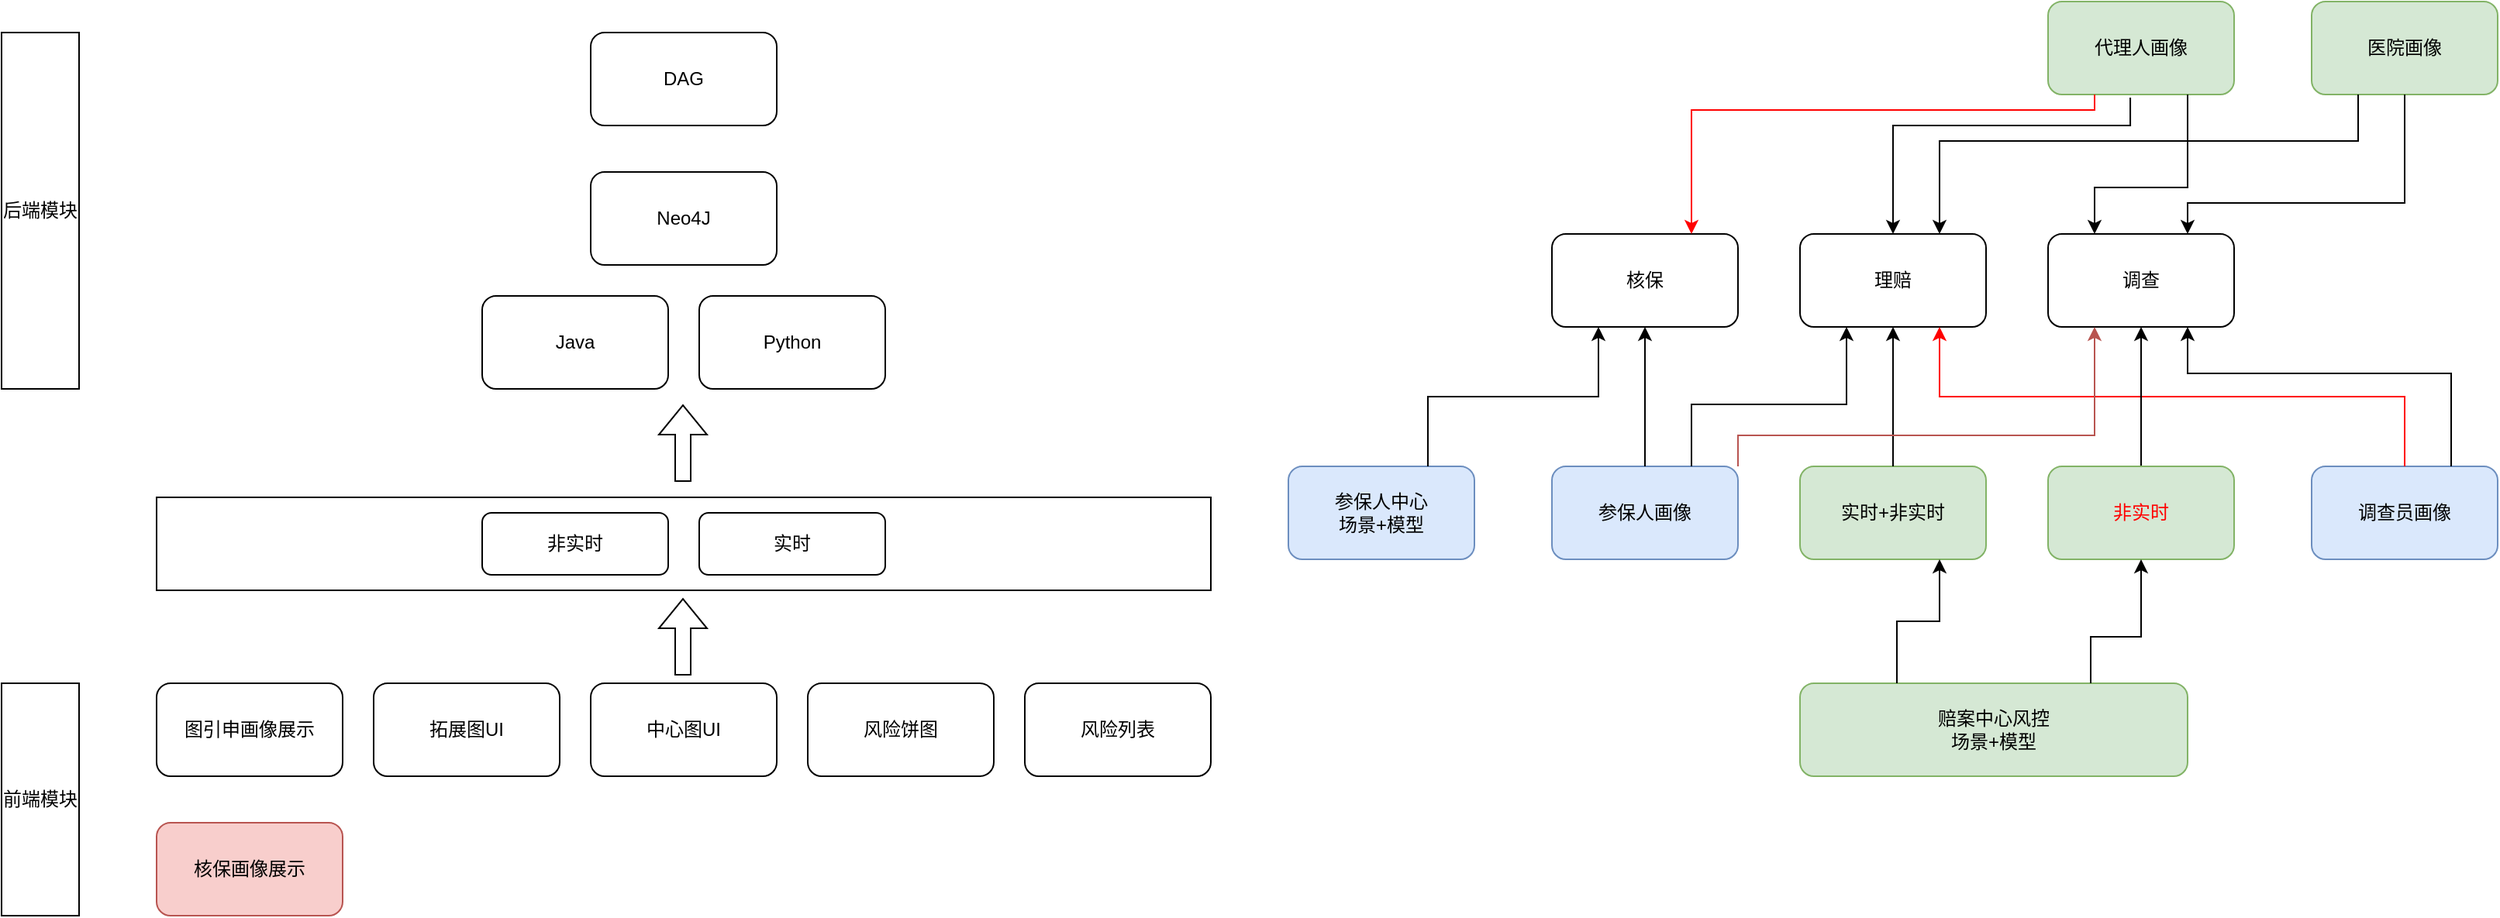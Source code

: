 <mxfile version="20.5.3" type="github" pages="3">
  <diagram id="rSGu4o6Rqyp290gI-cES" name="v1 2022.11.29">
    <mxGraphModel dx="3348" dy="1104" grid="1" gridSize="10" guides="1" tooltips="1" connect="1" arrows="1" fold="1" page="1" pageScale="1" pageWidth="850" pageHeight="1100" math="0" shadow="0">
      <root>
        <mxCell id="0" />
        <mxCell id="1" parent="0" />
        <mxCell id="Mn21rde6M0jEx78j5Lbr-1" value="核保" style="rounded=1;whiteSpace=wrap;html=1;" vertex="1" parent="1">
          <mxGeometry x="40" y="290" width="120" height="60" as="geometry" />
        </mxCell>
        <mxCell id="Mn21rde6M0jEx78j5Lbr-2" value="理赔" style="rounded=1;whiteSpace=wrap;html=1;" vertex="1" parent="1">
          <mxGeometry x="200" y="290" width="120" height="60" as="geometry" />
        </mxCell>
        <mxCell id="Mn21rde6M0jEx78j5Lbr-3" value="调查" style="rounded=1;whiteSpace=wrap;html=1;" vertex="1" parent="1">
          <mxGeometry x="360" y="290" width="120" height="60" as="geometry" />
        </mxCell>
        <mxCell id="Mn21rde6M0jEx78j5Lbr-4" value="调查员画像" style="rounded=1;whiteSpace=wrap;html=1;fillColor=#dae8fc;strokeColor=#6c8ebf;" vertex="1" parent="1">
          <mxGeometry x="530" y="440" width="120" height="60" as="geometry" />
        </mxCell>
        <mxCell id="Mn21rde6M0jEx78j5Lbr-5" value="" style="edgeStyle=elbowEdgeStyle;elbow=vertical;endArrow=classic;html=1;rounded=0;entryX=0.75;entryY=1;entryDx=0;entryDy=0;exitX=0.5;exitY=0;exitDx=0;exitDy=0;strokeColor=#FF0000;" edge="1" parent="1" source="Mn21rde6M0jEx78j5Lbr-4" target="Mn21rde6M0jEx78j5Lbr-2">
          <mxGeometry width="50" height="50" relative="1" as="geometry">
            <mxPoint x="400" y="590" as="sourcePoint" />
            <mxPoint x="450" y="540" as="targetPoint" />
          </mxGeometry>
        </mxCell>
        <mxCell id="Mn21rde6M0jEx78j5Lbr-6" value="" style="edgeStyle=elbowEdgeStyle;elbow=vertical;endArrow=classic;html=1;rounded=0;entryX=0.75;entryY=1;entryDx=0;entryDy=0;exitX=0.75;exitY=0;exitDx=0;exitDy=0;" edge="1" parent="1" source="Mn21rde6M0jEx78j5Lbr-4" target="Mn21rde6M0jEx78j5Lbr-3">
          <mxGeometry width="50" height="50" relative="1" as="geometry">
            <mxPoint x="430" y="430" as="sourcePoint" />
            <mxPoint x="270" y="360" as="targetPoint" />
            <Array as="points">
              <mxPoint x="500" y="380" />
            </Array>
          </mxGeometry>
        </mxCell>
        <mxCell id="Mn21rde6M0jEx78j5Lbr-7" value="实时+非实时" style="rounded=1;whiteSpace=wrap;html=1;fillColor=#d5e8d4;strokeColor=#82b366;" vertex="1" parent="1">
          <mxGeometry x="200" y="440" width="120" height="60" as="geometry" />
        </mxCell>
        <mxCell id="Mn21rde6M0jEx78j5Lbr-8" value="" style="edgeStyle=elbowEdgeStyle;elbow=vertical;endArrow=classic;html=1;rounded=0;entryX=0.5;entryY=1;entryDx=0;entryDy=0;exitX=0.5;exitY=0;exitDx=0;exitDy=0;" edge="1" parent="1" source="Mn21rde6M0jEx78j5Lbr-16" target="Mn21rde6M0jEx78j5Lbr-3">
          <mxGeometry width="50" height="50" relative="1" as="geometry">
            <mxPoint x="400" y="580" as="sourcePoint" />
            <mxPoint x="450" y="530" as="targetPoint" />
            <Array as="points">
              <mxPoint x="390" y="400" />
            </Array>
          </mxGeometry>
        </mxCell>
        <mxCell id="Mn21rde6M0jEx78j5Lbr-9" value="" style="edgeStyle=elbowEdgeStyle;elbow=vertical;endArrow=classic;html=1;rounded=0;entryX=0.5;entryY=1;entryDx=0;entryDy=0;exitX=0.5;exitY=0;exitDx=0;exitDy=0;" edge="1" parent="1" source="Mn21rde6M0jEx78j5Lbr-7" target="Mn21rde6M0jEx78j5Lbr-2">
          <mxGeometry width="50" height="50" relative="1" as="geometry">
            <mxPoint x="270" y="450" as="sourcePoint" />
            <mxPoint x="400" y="360" as="targetPoint" />
            <Array as="points">
              <mxPoint x="220" y="390" />
            </Array>
          </mxGeometry>
        </mxCell>
        <mxCell id="Mn21rde6M0jEx78j5Lbr-10" value="参保人画像" style="rounded=1;whiteSpace=wrap;html=1;fillColor=#dae8fc;strokeColor=#6c8ebf;" vertex="1" parent="1">
          <mxGeometry x="40" y="440" width="120" height="60" as="geometry" />
        </mxCell>
        <mxCell id="Mn21rde6M0jEx78j5Lbr-11" value="" style="edgeStyle=elbowEdgeStyle;elbow=vertical;endArrow=classic;html=1;rounded=0;entryX=0.5;entryY=1;entryDx=0;entryDy=0;exitX=0.5;exitY=0;exitDx=0;exitDy=0;" edge="1" parent="1" source="Mn21rde6M0jEx78j5Lbr-10" target="Mn21rde6M0jEx78j5Lbr-1">
          <mxGeometry width="50" height="50" relative="1" as="geometry">
            <mxPoint x="240" y="450" as="sourcePoint" />
            <mxPoint x="240" y="360" as="targetPoint" />
            <Array as="points">
              <mxPoint x="90" y="390" />
            </Array>
          </mxGeometry>
        </mxCell>
        <mxCell id="Mn21rde6M0jEx78j5Lbr-12" value="" style="edgeStyle=elbowEdgeStyle;elbow=vertical;endArrow=classic;html=1;rounded=0;entryX=0.25;entryY=1;entryDx=0;entryDy=0;exitX=0.75;exitY=0;exitDx=0;exitDy=0;" edge="1" parent="1" source="Mn21rde6M0jEx78j5Lbr-10" target="Mn21rde6M0jEx78j5Lbr-2">
          <mxGeometry width="50" height="50" relative="1" as="geometry">
            <mxPoint x="240" y="450" as="sourcePoint" />
            <mxPoint x="240" y="360" as="targetPoint" />
            <Array as="points">
              <mxPoint x="230" y="400" />
            </Array>
          </mxGeometry>
        </mxCell>
        <mxCell id="Mn21rde6M0jEx78j5Lbr-13" value="参保人中心&lt;br&gt;场景+模型" style="rounded=1;whiteSpace=wrap;html=1;fillColor=#dae8fc;strokeColor=#6c8ebf;" vertex="1" parent="1">
          <mxGeometry x="-130" y="440" width="120" height="60" as="geometry" />
        </mxCell>
        <mxCell id="Mn21rde6M0jEx78j5Lbr-14" value="" style="edgeStyle=elbowEdgeStyle;elbow=vertical;endArrow=classic;html=1;rounded=0;exitX=0.75;exitY=0;exitDx=0;exitDy=0;entryX=0.25;entryY=1;entryDx=0;entryDy=0;" edge="1" parent="1" source="Mn21rde6M0jEx78j5Lbr-13" target="Mn21rde6M0jEx78j5Lbr-1">
          <mxGeometry width="50" height="50" relative="1" as="geometry">
            <mxPoint x="400" y="590" as="sourcePoint" />
            <mxPoint x="450" y="540" as="targetPoint" />
          </mxGeometry>
        </mxCell>
        <mxCell id="Mn21rde6M0jEx78j5Lbr-15" value="赔案中心风控&lt;br&gt;场景+模型" style="rounded=1;whiteSpace=wrap;html=1;fillColor=#d5e8d4;strokeColor=#82b366;" vertex="1" parent="1">
          <mxGeometry x="200" y="580" width="250" height="60" as="geometry" />
        </mxCell>
        <mxCell id="Mn21rde6M0jEx78j5Lbr-16" value="非实时" style="rounded=1;whiteSpace=wrap;html=1;fillColor=#d5e8d4;strokeColor=#82b366;fontColor=#FF0000;" vertex="1" parent="1">
          <mxGeometry x="360" y="440" width="120" height="60" as="geometry" />
        </mxCell>
        <mxCell id="Mn21rde6M0jEx78j5Lbr-18" value="" style="edgeStyle=elbowEdgeStyle;elbow=vertical;endArrow=classic;html=1;rounded=0;entryX=0.75;entryY=1;entryDx=0;entryDy=0;exitX=0.25;exitY=0;exitDx=0;exitDy=0;" edge="1" parent="1" source="Mn21rde6M0jEx78j5Lbr-15" target="Mn21rde6M0jEx78j5Lbr-7">
          <mxGeometry width="50" height="50" relative="1" as="geometry">
            <mxPoint x="270" y="450" as="sourcePoint" />
            <mxPoint x="270" y="360" as="targetPoint" />
            <Array as="points">
              <mxPoint x="270" y="540" />
            </Array>
          </mxGeometry>
        </mxCell>
        <mxCell id="Mn21rde6M0jEx78j5Lbr-19" value="" style="edgeStyle=elbowEdgeStyle;elbow=vertical;endArrow=classic;html=1;rounded=0;entryX=0.5;entryY=1;entryDx=0;entryDy=0;exitX=0.75;exitY=0;exitDx=0;exitDy=0;" edge="1" parent="1" source="Mn21rde6M0jEx78j5Lbr-15" target="Mn21rde6M0jEx78j5Lbr-16">
          <mxGeometry width="50" height="50" relative="1" as="geometry">
            <mxPoint x="272.5" y="580" as="sourcePoint" />
            <mxPoint x="300" y="510" as="targetPoint" />
            <Array as="points">
              <mxPoint x="280" y="550" />
            </Array>
          </mxGeometry>
        </mxCell>
        <mxCell id="Mn21rde6M0jEx78j5Lbr-20" value="" style="edgeStyle=elbowEdgeStyle;elbow=vertical;endArrow=classic;html=1;rounded=0;exitX=1;exitY=0;exitDx=0;exitDy=0;entryX=0.25;entryY=1;entryDx=0;entryDy=0;strokeColor=#B85450;fillColor=#f8cecc;" edge="1" parent="1" source="Mn21rde6M0jEx78j5Lbr-10" target="Mn21rde6M0jEx78j5Lbr-3">
          <mxGeometry width="50" height="50" relative="1" as="geometry">
            <mxPoint x="400" y="600" as="sourcePoint" />
            <mxPoint x="450" y="550" as="targetPoint" />
            <Array as="points">
              <mxPoint x="280" y="420" />
            </Array>
          </mxGeometry>
        </mxCell>
        <mxCell id="Mn21rde6M0jEx78j5Lbr-21" value="风险饼图" style="rounded=1;whiteSpace=wrap;html=1;" vertex="1" parent="1">
          <mxGeometry x="-440" y="580" width="120" height="60" as="geometry" />
        </mxCell>
        <mxCell id="Mn21rde6M0jEx78j5Lbr-22" value="风险列表" style="rounded=1;whiteSpace=wrap;html=1;" vertex="1" parent="1">
          <mxGeometry x="-300" y="580" width="120" height="60" as="geometry" />
        </mxCell>
        <mxCell id="Mn21rde6M0jEx78j5Lbr-23" value="中心图UI" style="rounded=1;whiteSpace=wrap;html=1;" vertex="1" parent="1">
          <mxGeometry x="-580" y="580" width="120" height="60" as="geometry" />
        </mxCell>
        <mxCell id="Mn21rde6M0jEx78j5Lbr-24" value="拓展图UI" style="rounded=1;whiteSpace=wrap;html=1;" vertex="1" parent="1">
          <mxGeometry x="-720" y="580" width="120" height="60" as="geometry" />
        </mxCell>
        <mxCell id="Mn21rde6M0jEx78j5Lbr-26" value="图引申画像展示" style="rounded=1;whiteSpace=wrap;html=1;" vertex="1" parent="1">
          <mxGeometry x="-860" y="580" width="120" height="60" as="geometry" />
        </mxCell>
        <mxCell id="Mn21rde6M0jEx78j5Lbr-27" value="Java" style="rounded=1;whiteSpace=wrap;html=1;" vertex="1" parent="1">
          <mxGeometry x="-650" y="330" width="120" height="60" as="geometry" />
        </mxCell>
        <mxCell id="Mn21rde6M0jEx78j5Lbr-28" value="DAG" style="rounded=1;whiteSpace=wrap;html=1;" vertex="1" parent="1">
          <mxGeometry x="-580" y="160" width="120" height="60" as="geometry" />
        </mxCell>
        <mxCell id="Mn21rde6M0jEx78j5Lbr-29" value="Python" style="rounded=1;whiteSpace=wrap;html=1;" vertex="1" parent="1">
          <mxGeometry x="-510" y="330" width="120" height="60" as="geometry" />
        </mxCell>
        <mxCell id="Mn21rde6M0jEx78j5Lbr-30" value="" style="rounded=0;whiteSpace=wrap;html=1;" vertex="1" parent="1">
          <mxGeometry x="-860" y="460" width="680" height="60" as="geometry" />
        </mxCell>
        <mxCell id="Mn21rde6M0jEx78j5Lbr-31" value="" style="shape=flexArrow;endArrow=classic;html=1;rounded=0;strokeColor=#000000;" edge="1" parent="1">
          <mxGeometry width="50" height="50" relative="1" as="geometry">
            <mxPoint x="-520.5" y="575" as="sourcePoint" />
            <mxPoint x="-520.5" y="525" as="targetPoint" />
          </mxGeometry>
        </mxCell>
        <mxCell id="Mn21rde6M0jEx78j5Lbr-32" value="" style="shape=flexArrow;endArrow=classic;html=1;rounded=0;strokeColor=#000000;" edge="1" parent="1">
          <mxGeometry width="50" height="50" relative="1" as="geometry">
            <mxPoint x="-520.5" y="450" as="sourcePoint" />
            <mxPoint x="-520.5" y="400" as="targetPoint" />
          </mxGeometry>
        </mxCell>
        <mxCell id="Mn21rde6M0jEx78j5Lbr-33" value="Neo4J" style="rounded=1;whiteSpace=wrap;html=1;" vertex="1" parent="1">
          <mxGeometry x="-580" y="250" width="120" height="60" as="geometry" />
        </mxCell>
        <mxCell id="Mn21rde6M0jEx78j5Lbr-34" value="实时" style="rounded=1;whiteSpace=wrap;html=1;" vertex="1" parent="1">
          <mxGeometry x="-510" y="470" width="120" height="40" as="geometry" />
        </mxCell>
        <mxCell id="Mn21rde6M0jEx78j5Lbr-35" value="非实时" style="rounded=1;whiteSpace=wrap;html=1;" vertex="1" parent="1">
          <mxGeometry x="-650" y="470" width="120" height="40" as="geometry" />
        </mxCell>
        <mxCell id="Mn21rde6M0jEx78j5Lbr-36" value="核保画像展示" style="rounded=1;whiteSpace=wrap;html=1;fillColor=#f8cecc;strokeColor=#b85450;" vertex="1" parent="1">
          <mxGeometry x="-860" y="670" width="120" height="60" as="geometry" />
        </mxCell>
        <mxCell id="Mn21rde6M0jEx78j5Lbr-37" value="&lt;font color=&quot;#000000&quot;&gt;前端模块&lt;/font&gt;" style="rounded=0;whiteSpace=wrap;html=1;fontColor=#FF0000;" vertex="1" parent="1">
          <mxGeometry x="-960" y="580" width="50" height="150" as="geometry" />
        </mxCell>
        <mxCell id="Mn21rde6M0jEx78j5Lbr-38" value="&lt;font color=&quot;#000000&quot;&gt;后端模块&lt;/font&gt;" style="rounded=0;whiteSpace=wrap;html=1;fontColor=#FF0000;" vertex="1" parent="1">
          <mxGeometry x="-960" y="160" width="50" height="230" as="geometry" />
        </mxCell>
        <mxCell id="Mn21rde6M0jEx78j5Lbr-39" value="医院画像" style="rounded=1;whiteSpace=wrap;html=1;fillColor=#d5e8d4;strokeColor=#82b366;" vertex="1" parent="1">
          <mxGeometry x="530" y="140" width="120" height="60" as="geometry" />
        </mxCell>
        <mxCell id="Mn21rde6M0jEx78j5Lbr-40" value="代理人画像" style="rounded=1;whiteSpace=wrap;html=1;fillColor=#d5e8d4;strokeColor=#82b366;" vertex="1" parent="1">
          <mxGeometry x="360" y="140" width="120" height="60" as="geometry" />
        </mxCell>
        <mxCell id="Mn21rde6M0jEx78j5Lbr-41" value="" style="edgeStyle=elbowEdgeStyle;elbow=vertical;endArrow=classic;html=1;rounded=0;strokeColor=#000000;fontColor=#000000;exitX=0.5;exitY=1;exitDx=0;exitDy=0;entryX=0.75;entryY=0;entryDx=0;entryDy=0;" edge="1" parent="1" source="Mn21rde6M0jEx78j5Lbr-39" target="Mn21rde6M0jEx78j5Lbr-3">
          <mxGeometry width="50" height="50" relative="1" as="geometry">
            <mxPoint x="110" y="560" as="sourcePoint" />
            <mxPoint x="160" y="510" as="targetPoint" />
            <Array as="points">
              <mxPoint x="520" y="270" />
            </Array>
          </mxGeometry>
        </mxCell>
        <mxCell id="Mn21rde6M0jEx78j5Lbr-42" value="" style="edgeStyle=elbowEdgeStyle;elbow=vertical;endArrow=classic;html=1;rounded=0;strokeColor=#000000;fontColor=#000000;exitX=0.25;exitY=1;exitDx=0;exitDy=0;entryX=0.75;entryY=0;entryDx=0;entryDy=0;" edge="1" parent="1" source="Mn21rde6M0jEx78j5Lbr-39" target="Mn21rde6M0jEx78j5Lbr-2">
          <mxGeometry width="50" height="50" relative="1" as="geometry">
            <mxPoint x="600" y="210" as="sourcePoint" />
            <mxPoint x="460" y="300" as="targetPoint" />
            <Array as="points">
              <mxPoint x="420" y="230" />
            </Array>
          </mxGeometry>
        </mxCell>
        <mxCell id="Mn21rde6M0jEx78j5Lbr-43" value="" style="edgeStyle=elbowEdgeStyle;elbow=vertical;endArrow=classic;html=1;rounded=0;strokeColor=#000000;fontColor=#000000;exitX=0.75;exitY=1;exitDx=0;exitDy=0;entryX=0.25;entryY=0;entryDx=0;entryDy=0;" edge="1" parent="1" source="Mn21rde6M0jEx78j5Lbr-40" target="Mn21rde6M0jEx78j5Lbr-3">
          <mxGeometry width="50" height="50" relative="1" as="geometry">
            <mxPoint x="570" y="210" as="sourcePoint" />
            <mxPoint x="300" y="300" as="targetPoint" />
            <Array as="points">
              <mxPoint x="420" y="260" />
            </Array>
          </mxGeometry>
        </mxCell>
        <mxCell id="Mn21rde6M0jEx78j5Lbr-44" value="" style="edgeStyle=elbowEdgeStyle;elbow=vertical;endArrow=classic;html=1;rounded=0;strokeColor=#000000;fontColor=#000000;exitX=0.442;exitY=1.033;exitDx=0;exitDy=0;entryX=0.5;entryY=0;entryDx=0;entryDy=0;exitPerimeter=0;" edge="1" parent="1" source="Mn21rde6M0jEx78j5Lbr-40" target="Mn21rde6M0jEx78j5Lbr-2">
          <mxGeometry width="50" height="50" relative="1" as="geometry">
            <mxPoint x="460" y="210" as="sourcePoint" />
            <mxPoint x="400" y="300" as="targetPoint" />
            <Array as="points">
              <mxPoint x="340" y="220" />
            </Array>
          </mxGeometry>
        </mxCell>
        <mxCell id="Mn21rde6M0jEx78j5Lbr-45" value="" style="edgeStyle=elbowEdgeStyle;elbow=vertical;endArrow=classic;html=1;rounded=0;strokeColor=#FF0000;fontColor=#000000;exitX=0.25;exitY=1;exitDx=0;exitDy=0;entryX=0.75;entryY=0;entryDx=0;entryDy=0;" edge="1" parent="1" source="Mn21rde6M0jEx78j5Lbr-40" target="Mn21rde6M0jEx78j5Lbr-1">
          <mxGeometry width="50" height="50" relative="1" as="geometry">
            <mxPoint x="423.04" y="211.98" as="sourcePoint" />
            <mxPoint x="270" y="300" as="targetPoint" />
            <Array as="points">
              <mxPoint x="260" y="210" />
            </Array>
          </mxGeometry>
        </mxCell>
      </root>
    </mxGraphModel>
  </diagram>
  <diagram name="v2 2022.11.30" id="H0Yfezw5GwSkSpXdj7KX">
    <mxGraphModel dx="3348" dy="1161" grid="1" gridSize="10" guides="1" tooltips="1" connect="1" arrows="1" fold="1" page="1" pageScale="1" pageWidth="850" pageHeight="1100" math="0" shadow="0">
      <root>
        <mxCell id="eSKyIcVcfqzx3fW9R-EI-0" />
        <mxCell id="eSKyIcVcfqzx3fW9R-EI-1" parent="eSKyIcVcfqzx3fW9R-EI-0" />
        <mxCell id="BnaOwxZyzZLkzqi-J-c8-10" value="" style="rounded=0;whiteSpace=wrap;html=1;fontColor=#000000;" vertex="1" parent="eSKyIcVcfqzx3fW9R-EI-1">
          <mxGeometry x="590" y="340" width="400" height="80" as="geometry" />
        </mxCell>
        <mxCell id="BnaOwxZyzZLkzqi-J-c8-7" value="" style="rounded=0;whiteSpace=wrap;html=1;fontColor=#000000;" vertex="1" parent="eSKyIcVcfqzx3fW9R-EI-1">
          <mxGeometry x="590" y="140" width="400" height="190" as="geometry" />
        </mxCell>
        <mxCell id="BnaOwxZyzZLkzqi-J-c8-5" value="" style="rounded=0;whiteSpace=wrap;html=1;fontColor=#000000;" vertex="1" parent="eSKyIcVcfqzx3fW9R-EI-1">
          <mxGeometry x="30" y="140" width="240" height="360" as="geometry" />
        </mxCell>
        <mxCell id="BnaOwxZyzZLkzqi-J-c8-3" value="" style="rounded=0;whiteSpace=wrap;html=1;fontColor=#000000;" vertex="1" parent="eSKyIcVcfqzx3fW9R-EI-1">
          <mxGeometry x="280" y="140" width="180" height="360" as="geometry" />
        </mxCell>
        <mxCell id="eSKyIcVcfqzx3fW9R-EI-2" value="核保" style="rounded=1;whiteSpace=wrap;html=1;" vertex="1" parent="eSKyIcVcfqzx3fW9R-EI-1">
          <mxGeometry x="305" y="160" width="120" height="60" as="geometry" />
        </mxCell>
        <mxCell id="eSKyIcVcfqzx3fW9R-EI-3" value="理赔" style="rounded=1;whiteSpace=wrap;html=1;" vertex="1" parent="eSKyIcVcfqzx3fW9R-EI-1">
          <mxGeometry x="305" y="290" width="120" height="60" as="geometry" />
        </mxCell>
        <mxCell id="eSKyIcVcfqzx3fW9R-EI-4" value="调查" style="rounded=1;whiteSpace=wrap;html=1;" vertex="1" parent="eSKyIcVcfqzx3fW9R-EI-1">
          <mxGeometry x="305" y="420" width="120" height="60" as="geometry" />
        </mxCell>
        <mxCell id="eSKyIcVcfqzx3fW9R-EI-5" value="调查员画像" style="rounded=1;whiteSpace=wrap;html=1;fillColor=#dae8fc;strokeColor=#6c8ebf;" vertex="1" parent="eSKyIcVcfqzx3fW9R-EI-1">
          <mxGeometry x="850" y="150" width="120" height="50" as="geometry" />
        </mxCell>
        <mxCell id="eSKyIcVcfqzx3fW9R-EI-8" value="实时+非实时" style="rounded=1;whiteSpace=wrap;html=1;fillColor=#d5e8d4;strokeColor=#82b366;" vertex="1" parent="eSKyIcVcfqzx3fW9R-EI-1">
          <mxGeometry x="140" y="290" width="120" height="60" as="geometry" />
        </mxCell>
        <mxCell id="eSKyIcVcfqzx3fW9R-EI-11" value="参保人画像" style="rounded=1;whiteSpace=wrap;html=1;fillColor=#dae8fc;strokeColor=#6c8ebf;" vertex="1" parent="eSKyIcVcfqzx3fW9R-EI-1">
          <mxGeometry x="850" y="210" width="120" height="50" as="geometry" />
        </mxCell>
        <mxCell id="eSKyIcVcfqzx3fW9R-EI-14" value="参保人中心&lt;br&gt;场景+模型" style="rounded=1;whiteSpace=wrap;html=1;fillColor=#dae8fc;strokeColor=#6c8ebf;" vertex="1" parent="eSKyIcVcfqzx3fW9R-EI-1">
          <mxGeometry x="140" y="160" width="120" height="60" as="geometry" />
        </mxCell>
        <mxCell id="eSKyIcVcfqzx3fW9R-EI-16" value="赔案中心风控&lt;br&gt;场景+模型" style="rounded=1;whiteSpace=wrap;html=1;fillColor=#d5e8d4;strokeColor=#82b366;" vertex="1" parent="eSKyIcVcfqzx3fW9R-EI-1">
          <mxGeometry x="40" y="290" width="90" height="190" as="geometry" />
        </mxCell>
        <mxCell id="eSKyIcVcfqzx3fW9R-EI-17" value="非实时" style="rounded=1;whiteSpace=wrap;html=1;fillColor=#d5e8d4;strokeColor=#82b366;fontColor=#FF0000;" vertex="1" parent="eSKyIcVcfqzx3fW9R-EI-1">
          <mxGeometry x="140" y="420" width="120" height="60" as="geometry" />
        </mxCell>
        <mxCell id="eSKyIcVcfqzx3fW9R-EI-21" value="风险饼图" style="rounded=1;whiteSpace=wrap;html=1;" vertex="1" parent="eSKyIcVcfqzx3fW9R-EI-1">
          <mxGeometry x="-440" y="580" width="120" height="60" as="geometry" />
        </mxCell>
        <mxCell id="eSKyIcVcfqzx3fW9R-EI-22" value="风险列表" style="rounded=1;whiteSpace=wrap;html=1;" vertex="1" parent="eSKyIcVcfqzx3fW9R-EI-1">
          <mxGeometry x="-300" y="580" width="120" height="60" as="geometry" />
        </mxCell>
        <mxCell id="eSKyIcVcfqzx3fW9R-EI-23" value="中心图UI" style="rounded=1;whiteSpace=wrap;html=1;" vertex="1" parent="eSKyIcVcfqzx3fW9R-EI-1">
          <mxGeometry x="-580" y="580" width="120" height="60" as="geometry" />
        </mxCell>
        <mxCell id="eSKyIcVcfqzx3fW9R-EI-24" value="拓展图UI" style="rounded=1;whiteSpace=wrap;html=1;" vertex="1" parent="eSKyIcVcfqzx3fW9R-EI-1">
          <mxGeometry x="-720" y="580" width="120" height="60" as="geometry" />
        </mxCell>
        <mxCell id="eSKyIcVcfqzx3fW9R-EI-25" value="图引申画像展示" style="rounded=1;whiteSpace=wrap;html=1;" vertex="1" parent="eSKyIcVcfqzx3fW9R-EI-1">
          <mxGeometry x="-860" y="580" width="120" height="60" as="geometry" />
        </mxCell>
        <mxCell id="eSKyIcVcfqzx3fW9R-EI-26" value="Java" style="rounded=1;whiteSpace=wrap;html=1;" vertex="1" parent="eSKyIcVcfqzx3fW9R-EI-1">
          <mxGeometry x="-650" y="330" width="120" height="60" as="geometry" />
        </mxCell>
        <mxCell id="eSKyIcVcfqzx3fW9R-EI-27" value="DAG" style="rounded=1;whiteSpace=wrap;html=1;" vertex="1" parent="eSKyIcVcfqzx3fW9R-EI-1">
          <mxGeometry x="-580" y="160" width="120" height="60" as="geometry" />
        </mxCell>
        <mxCell id="eSKyIcVcfqzx3fW9R-EI-28" value="Python" style="rounded=1;whiteSpace=wrap;html=1;" vertex="1" parent="eSKyIcVcfqzx3fW9R-EI-1">
          <mxGeometry x="-510" y="330" width="120" height="60" as="geometry" />
        </mxCell>
        <mxCell id="eSKyIcVcfqzx3fW9R-EI-29" value="" style="rounded=0;whiteSpace=wrap;html=1;" vertex="1" parent="eSKyIcVcfqzx3fW9R-EI-1">
          <mxGeometry x="-860" y="460" width="680" height="60" as="geometry" />
        </mxCell>
        <mxCell id="eSKyIcVcfqzx3fW9R-EI-30" value="" style="shape=flexArrow;endArrow=classic;html=1;rounded=0;strokeColor=#000000;" edge="1" parent="eSKyIcVcfqzx3fW9R-EI-1">
          <mxGeometry width="50" height="50" relative="1" as="geometry">
            <mxPoint x="-520.5" y="575" as="sourcePoint" />
            <mxPoint x="-520.5" y="525" as="targetPoint" />
          </mxGeometry>
        </mxCell>
        <mxCell id="eSKyIcVcfqzx3fW9R-EI-31" value="" style="shape=flexArrow;endArrow=classic;html=1;rounded=0;strokeColor=#000000;" edge="1" parent="eSKyIcVcfqzx3fW9R-EI-1">
          <mxGeometry width="50" height="50" relative="1" as="geometry">
            <mxPoint x="-520.5" y="450" as="sourcePoint" />
            <mxPoint x="-520.5" y="400" as="targetPoint" />
          </mxGeometry>
        </mxCell>
        <mxCell id="eSKyIcVcfqzx3fW9R-EI-32" value="Neo4J" style="rounded=1;whiteSpace=wrap;html=1;" vertex="1" parent="eSKyIcVcfqzx3fW9R-EI-1">
          <mxGeometry x="-580" y="250" width="120" height="60" as="geometry" />
        </mxCell>
        <mxCell id="eSKyIcVcfqzx3fW9R-EI-33" value="实时" style="rounded=1;whiteSpace=wrap;html=1;" vertex="1" parent="eSKyIcVcfqzx3fW9R-EI-1">
          <mxGeometry x="-510" y="470" width="120" height="40" as="geometry" />
        </mxCell>
        <mxCell id="eSKyIcVcfqzx3fW9R-EI-34" value="非实时" style="rounded=1;whiteSpace=wrap;html=1;" vertex="1" parent="eSKyIcVcfqzx3fW9R-EI-1">
          <mxGeometry x="-650" y="470" width="120" height="40" as="geometry" />
        </mxCell>
        <mxCell id="eSKyIcVcfqzx3fW9R-EI-36" value="&lt;font color=&quot;#000000&quot;&gt;前端模块&lt;/font&gt;" style="rounded=0;whiteSpace=wrap;html=1;fontColor=#FF0000;" vertex="1" parent="eSKyIcVcfqzx3fW9R-EI-1">
          <mxGeometry x="-960" y="580" width="50" height="150" as="geometry" />
        </mxCell>
        <mxCell id="eSKyIcVcfqzx3fW9R-EI-37" value="&lt;font color=&quot;#000000&quot;&gt;后端模块&lt;/font&gt;" style="rounded=0;whiteSpace=wrap;html=1;fontColor=#FF0000;" vertex="1" parent="eSKyIcVcfqzx3fW9R-EI-1">
          <mxGeometry x="-960" y="160" width="50" height="230" as="geometry" />
        </mxCell>
        <mxCell id="eSKyIcVcfqzx3fW9R-EI-38" value="医院画像" style="rounded=1;whiteSpace=wrap;html=1;fillColor=#d5e8d4;strokeColor=#82b366;" vertex="1" parent="eSKyIcVcfqzx3fW9R-EI-1">
          <mxGeometry x="700" y="150" width="120" height="50" as="geometry" />
        </mxCell>
        <mxCell id="eSKyIcVcfqzx3fW9R-EI-39" value="代理人画像" style="rounded=1;whiteSpace=wrap;html=1;fillColor=#d5e8d4;strokeColor=#82b366;" vertex="1" parent="eSKyIcVcfqzx3fW9R-EI-1">
          <mxGeometry x="700" y="210" width="120" height="50" as="geometry" />
        </mxCell>
        <mxCell id="BnaOwxZyzZLkzqi-J-c8-0" value="以某个业务节点为中心的图UI" style="rounded=1;whiteSpace=wrap;html=1;fillColor=#d5e8d4;strokeColor=#82b366;" vertex="1" parent="eSKyIcVcfqzx3fW9R-EI-1">
          <mxGeometry x="470" y="160" width="90" height="320" as="geometry" />
        </mxCell>
        <mxCell id="BnaOwxZyzZLkzqi-J-c8-1" value="节点画像" style="rounded=1;whiteSpace=wrap;html=1;fontColor=#000000;" vertex="1" parent="eSKyIcVcfqzx3fW9R-EI-1">
          <mxGeometry x="610" y="150" width="60" height="110" as="geometry" />
        </mxCell>
        <mxCell id="BnaOwxZyzZLkzqi-J-c8-2" value="拓展子图" style="rounded=1;whiteSpace=wrap;html=1;fontColor=#000000;" vertex="1" parent="eSKyIcVcfqzx3fW9R-EI-1">
          <mxGeometry x="610" y="350" width="60" height="60" as="geometry" />
        </mxCell>
        <mxCell id="BnaOwxZyzZLkzqi-J-c8-4" value="三大业务场景" style="text;html=1;strokeColor=none;fillColor=none;align=center;verticalAlign=middle;whiteSpace=wrap;rounded=0;fontColor=#000000;" vertex="1" parent="eSKyIcVcfqzx3fW9R-EI-1">
          <mxGeometry x="310" y="100" width="120" height="30" as="geometry" />
        </mxCell>
        <mxCell id="BnaOwxZyzZLkzqi-J-c8-6" value="风险分数，列表" style="text;html=1;strokeColor=none;fillColor=none;align=center;verticalAlign=middle;whiteSpace=wrap;rounded=0;fontColor=#000000;" vertex="1" parent="eSKyIcVcfqzx3fW9R-EI-1">
          <mxGeometry x="85" y="100" width="120" height="30" as="geometry" />
        </mxCell>
        <mxCell id="BnaOwxZyzZLkzqi-J-c8-8" value="画像类" style="text;html=1;strokeColor=none;fillColor=none;align=center;verticalAlign=middle;whiteSpace=wrap;rounded=0;fontColor=#000000;" vertex="1" parent="eSKyIcVcfqzx3fW9R-EI-1">
          <mxGeometry x="1000" y="140" width="40" height="150" as="geometry" />
        </mxCell>
        <mxCell id="BnaOwxZyzZLkzqi-J-c8-9" value="子图类" style="text;html=1;strokeColor=none;fillColor=none;align=center;verticalAlign=middle;whiteSpace=wrap;rounded=0;fontColor=#000000;" vertex="1" parent="eSKyIcVcfqzx3fW9R-EI-1">
          <mxGeometry x="1000" y="295" width="40" height="145" as="geometry" />
        </mxCell>
        <mxCell id="BnaOwxZyzZLkzqi-J-c8-11" value="" style="rounded=0;whiteSpace=wrap;html=1;fontColor=#000000;" vertex="1" parent="eSKyIcVcfqzx3fW9R-EI-1">
          <mxGeometry x="590" y="425" width="400" height="75" as="geometry" />
        </mxCell>
        <mxCell id="BnaOwxZyzZLkzqi-J-c8-12" value="其它功能" style="rounded=1;whiteSpace=wrap;html=1;fontColor=#000000;" vertex="1" parent="eSKyIcVcfqzx3fW9R-EI-1">
          <mxGeometry x="610" y="435" width="60" height="55" as="geometry" />
        </mxCell>
        <mxCell id="BnaOwxZyzZLkzqi-J-c8-13" value="下载" style="rounded=1;whiteSpace=wrap;html=1;fillColor=#d5e8d4;strokeColor=#82b366;" vertex="1" parent="eSKyIcVcfqzx3fW9R-EI-1">
          <mxGeometry x="700" y="435" width="120" height="55" as="geometry" />
        </mxCell>
        <mxCell id="BnaOwxZyzZLkzqi-J-c8-14" value="弹框" style="rounded=1;whiteSpace=wrap;html=1;fillColor=#d5e8d4;strokeColor=#82b366;" vertex="1" parent="eSKyIcVcfqzx3fW9R-EI-1">
          <mxGeometry x="850" y="435" width="120" height="55" as="geometry" />
        </mxCell>
        <mxCell id="BnaOwxZyzZLkzqi-J-c8-17" value="节点详情" style="rounded=1;whiteSpace=wrap;html=1;fontColor=#000000;" vertex="1" parent="eSKyIcVcfqzx3fW9R-EI-1">
          <mxGeometry x="610" y="270" width="60" height="50" as="geometry" />
        </mxCell>
      </root>
    </mxGraphModel>
  </diagram>
  <diagram id="fpagVeR7lZ3CPlieFAdJ" name="核心图谱">
    <mxGraphModel dx="1648" dy="1161" grid="1" gridSize="10" guides="1" tooltips="1" connect="1" arrows="1" fold="1" page="1" pageScale="1" pageWidth="850" pageHeight="1100" math="0" shadow="0">
      <root>
        <mxCell id="0" />
        <mxCell id="1" parent="0" />
        <mxCell id="lzqGA5qskakdU-bMgjPd-55" value="" style="rounded=0;whiteSpace=wrap;html=1;fontSize=18;fontColor=#000000;" vertex="1" parent="1">
          <mxGeometry x="1320" y="680" width="160" height="240" as="geometry" />
        </mxCell>
        <mxCell id="lzqGA5qskakdU-bMgjPd-50" value="" style="rounded=0;whiteSpace=wrap;html=1;fontSize=18;fontColor=#000000;" vertex="1" parent="1">
          <mxGeometry x="960" y="680" width="180" height="240" as="geometry" />
        </mxCell>
        <mxCell id="lzqGA5qskakdU-bMgjPd-46" value="" style="rounded=0;whiteSpace=wrap;html=1;fontSize=18;fontColor=#000000;" vertex="1" parent="1">
          <mxGeometry x="600" y="680" width="180" height="240" as="geometry" />
        </mxCell>
        <mxCell id="lzqGA5qskakdU-bMgjPd-32" value="" style="rounded=0;whiteSpace=wrap;html=1;fontSize=18;fontColor=#000000;" vertex="1" parent="1">
          <mxGeometry x="240" y="680" width="180" height="240" as="geometry" />
        </mxCell>
        <mxCell id="lzqGA5qskakdU-bMgjPd-1" value="" style="rounded=1;whiteSpace=wrap;html=1;fontColor=#000000;" vertex="1" parent="1">
          <mxGeometry x="250" y="90" width="960" height="430" as="geometry" />
        </mxCell>
        <mxCell id="lzqGA5qskakdU-bMgjPd-2" value="GeneralGraph" style="text;html=1;strokeColor=none;fillColor=none;align=center;verticalAlign=middle;whiteSpace=wrap;rounded=0;fontColor=#000000;" vertex="1" parent="1">
          <mxGeometry x="680" y="100" width="120" height="30" as="geometry" />
        </mxCell>
        <mxCell id="lzqGA5qskakdU-bMgjPd-3" value="neo4j nodes" style="rounded=1;whiteSpace=wrap;html=1;fontColor=#000000;" vertex="1" parent="1">
          <mxGeometry x="290" y="230" width="120" height="60" as="geometry" />
        </mxCell>
        <mxCell id="lzqGA5qskakdU-bMgjPd-4" value="neo4j edges" style="rounded=1;whiteSpace=wrap;html=1;fontColor=#000000;" vertex="1" parent="1">
          <mxGeometry x="430" y="230" width="120" height="60" as="geometry" />
        </mxCell>
        <mxCell id="lzqGA5qskakdU-bMgjPd-5" value="neo4j query function&lt;br&gt;获取neo4j原始信息接口" style="rounded=0;whiteSpace=wrap;html=1;fontColor=#000000;" vertex="1" parent="1">
          <mxGeometry x="290" y="150" width="120" height="60" as="geometry" />
        </mxCell>
        <mxCell id="lzqGA5qskakdU-bMgjPd-6" value="UI nodes" style="rounded=1;whiteSpace=wrap;html=1;fontColor=#000000;" vertex="1" parent="1">
          <mxGeometry x="290" y="390" width="120" height="60" as="geometry" />
        </mxCell>
        <mxCell id="lzqGA5qskakdU-bMgjPd-7" value="UI edges" style="rounded=1;whiteSpace=wrap;html=1;fontColor=#000000;" vertex="1" parent="1">
          <mxGeometry x="430" y="390" width="120" height="60" as="geometry" />
        </mxCell>
        <mxCell id="lzqGA5qskakdU-bMgjPd-8" value="UI projection function&lt;br&gt;neo4j 原始信息映射到图展示信息的函数" style="rounded=0;whiteSpace=wrap;html=1;fontColor=#000000;" vertex="1" parent="1">
          <mxGeometry x="290" y="310" width="120" height="60" as="geometry" />
        </mxCell>
        <mxCell id="lzqGA5qskakdU-bMgjPd-9" value="&lt;font style=&quot;font-size: 18px;&quot;&gt;&lt;b&gt;组件图&lt;/b&gt;&lt;/font&gt;" style="text;html=1;strokeColor=none;fillColor=none;align=center;verticalAlign=middle;whiteSpace=wrap;rounded=0;fontColor=#000000;" vertex="1" parent="1">
          <mxGeometry x="100" y="90" width="60" height="30" as="geometry" />
        </mxCell>
        <mxCell id="lzqGA5qskakdU-bMgjPd-10" value="UI filter function&lt;br&gt;图展示信息的过滤函数" style="rounded=0;whiteSpace=wrap;html=1;fontColor=#000000;" vertex="1" parent="1">
          <mxGeometry x="620" y="150" width="120" height="60" as="geometry" />
        </mxCell>
        <mxCell id="lzqGA5qskakdU-bMgjPd-11" value="view nodes" style="rounded=1;whiteSpace=wrap;html=1;fontColor=#000000;" vertex="1" parent="1">
          <mxGeometry x="620" y="230" width="120" height="60" as="geometry" />
        </mxCell>
        <mxCell id="lzqGA5qskakdU-bMgjPd-12" value="view edges" style="rounded=1;whiteSpace=wrap;html=1;fontColor=#000000;" vertex="1" parent="1">
          <mxGeometry x="760" y="230" width="120" height="60" as="geometry" />
        </mxCell>
        <mxCell id="lzqGA5qskakdU-bMgjPd-13" value="echart nodes" style="rounded=1;whiteSpace=wrap;html=1;fontColor=#000000;" vertex="1" parent="1">
          <mxGeometry x="620" y="390" width="120" height="60" as="geometry" />
        </mxCell>
        <mxCell id="lzqGA5qskakdU-bMgjPd-14" value="echart edges" style="rounded=1;whiteSpace=wrap;html=1;fontColor=#000000;" vertex="1" parent="1">
          <mxGeometry x="760" y="390" width="120" height="60" as="geometry" />
        </mxCell>
        <mxCell id="lzqGA5qskakdU-bMgjPd-20" value="&lt;font style=&quot;font-size: 18px;&quot;&gt;&lt;b&gt;数据流向图&lt;/b&gt;&lt;/font&gt;" style="text;html=1;strokeColor=none;fillColor=none;align=center;verticalAlign=middle;whiteSpace=wrap;rounded=0;fontColor=#000000;" vertex="1" parent="1">
          <mxGeometry x="30" y="600" width="130" height="30" as="geometry" />
        </mxCell>
        <mxCell id="lzqGA5qskakdU-bMgjPd-21" value="neo4j nodes" style="rounded=1;whiteSpace=wrap;html=1;fontColor=#000000;" vertex="1" parent="1">
          <mxGeometry x="270" y="710" width="120" height="60" as="geometry" />
        </mxCell>
        <mxCell id="lzqGA5qskakdU-bMgjPd-22" value="neo4j edges" style="rounded=1;whiteSpace=wrap;html=1;fontColor=#000000;" vertex="1" parent="1">
          <mxGeometry x="270" y="830" width="120" height="60" as="geometry" />
        </mxCell>
        <mxCell id="lzqGA5qskakdU-bMgjPd-23" value="neo4j query function&lt;br&gt;获取neo4j原始信息接口" style="rounded=0;whiteSpace=wrap;html=1;fontColor=#000000;" vertex="1" parent="1">
          <mxGeometry x="90" y="770" width="120" height="60" as="geometry" />
        </mxCell>
        <mxCell id="lzqGA5qskakdU-bMgjPd-24" value="UI nodes" style="rounded=1;whiteSpace=wrap;html=1;fontColor=#000000;" vertex="1" parent="1">
          <mxGeometry x="630" y="710" width="120" height="60" as="geometry" />
        </mxCell>
        <mxCell id="lzqGA5qskakdU-bMgjPd-25" value="UI edges" style="rounded=1;whiteSpace=wrap;html=1;fontColor=#000000;" vertex="1" parent="1">
          <mxGeometry x="630" y="830" width="120" height="60" as="geometry" />
        </mxCell>
        <mxCell id="lzqGA5qskakdU-bMgjPd-26" value="UI projection function&lt;br&gt;neo4j 原始信息映射到图展示信息的函数" style="rounded=0;whiteSpace=wrap;html=1;fontColor=#000000;" vertex="1" parent="1">
          <mxGeometry x="450" y="770" width="120" height="60" as="geometry" />
        </mxCell>
        <mxCell id="lzqGA5qskakdU-bMgjPd-27" value="UI filter function&lt;br&gt;图展示信息的过滤函数" style="rounded=0;whiteSpace=wrap;html=1;fontColor=#000000;" vertex="1" parent="1">
          <mxGeometry x="810" y="770" width="120" height="60" as="geometry" />
        </mxCell>
        <mxCell id="lzqGA5qskakdU-bMgjPd-28" value="view nodes" style="rounded=1;whiteSpace=wrap;html=1;fontColor=#000000;" vertex="1" parent="1">
          <mxGeometry x="990" y="710" width="120" height="60" as="geometry" />
        </mxCell>
        <mxCell id="lzqGA5qskakdU-bMgjPd-29" value="view edges" style="rounded=1;whiteSpace=wrap;html=1;fontColor=#000000;" vertex="1" parent="1">
          <mxGeometry x="990" y="830" width="120" height="60" as="geometry" />
        </mxCell>
        <mxCell id="lzqGA5qskakdU-bMgjPd-30" value="echart nodes" style="rounded=1;whiteSpace=wrap;html=1;fontColor=#000000;" vertex="1" parent="1">
          <mxGeometry x="1340" y="710" width="120" height="60" as="geometry" />
        </mxCell>
        <mxCell id="lzqGA5qskakdU-bMgjPd-31" value="echart edges" style="rounded=1;whiteSpace=wrap;html=1;fontColor=#000000;" vertex="1" parent="1">
          <mxGeometry x="1340" y="830" width="120" height="60" as="geometry" />
        </mxCell>
        <mxCell id="lzqGA5qskakdU-bMgjPd-33" value="" style="endArrow=classic;html=1;rounded=0;strokeColor=#FF0000;fontSize=18;fontColor=#000000;exitX=1;exitY=0.5;exitDx=0;exitDy=0;entryX=0;entryY=0.5;entryDx=0;entryDy=0;" edge="1" parent="1" source="lzqGA5qskakdU-bMgjPd-23" target="lzqGA5qskakdU-bMgjPd-32">
          <mxGeometry width="50" height="50" relative="1" as="geometry">
            <mxPoint x="400" y="600" as="sourcePoint" />
            <mxPoint x="450" y="550" as="targetPoint" />
          </mxGeometry>
        </mxCell>
        <mxCell id="lzqGA5qskakdU-bMgjPd-45" value="" style="endArrow=classic;html=1;rounded=0;strokeColor=#FF0000;fontSize=18;fontColor=#000000;exitX=1;exitY=0.5;exitDx=0;exitDy=0;entryX=0;entryY=0.5;entryDx=0;entryDy=0;" edge="1" parent="1" source="lzqGA5qskakdU-bMgjPd-32" target="lzqGA5qskakdU-bMgjPd-26">
          <mxGeometry width="50" height="50" relative="1" as="geometry">
            <mxPoint x="500" y="640" as="sourcePoint" />
            <mxPoint x="530" y="640" as="targetPoint" />
          </mxGeometry>
        </mxCell>
        <mxCell id="lzqGA5qskakdU-bMgjPd-47" value="" style="endArrow=classic;html=1;rounded=0;strokeColor=#FF0000;fontSize=18;fontColor=#000000;exitX=1;exitY=0.5;exitDx=0;exitDy=0;entryX=0;entryY=0.5;entryDx=0;entryDy=0;" edge="1" parent="1" source="lzqGA5qskakdU-bMgjPd-26" target="lzqGA5qskakdU-bMgjPd-46">
          <mxGeometry width="50" height="50" relative="1" as="geometry">
            <mxPoint x="450" y="860" as="sourcePoint" />
            <mxPoint x="480" y="860" as="targetPoint" />
          </mxGeometry>
        </mxCell>
        <mxCell id="lzqGA5qskakdU-bMgjPd-49" value="" style="endArrow=classic;html=1;rounded=0;strokeColor=#FF0000;fontSize=18;fontColor=#000000;exitX=1;exitY=0.5;exitDx=0;exitDy=0;" edge="1" parent="1" source="lzqGA5qskakdU-bMgjPd-46" target="lzqGA5qskakdU-bMgjPd-27">
          <mxGeometry width="50" height="50" relative="1" as="geometry">
            <mxPoint x="850" y="600" as="sourcePoint" />
            <mxPoint x="900" y="550" as="targetPoint" />
          </mxGeometry>
        </mxCell>
        <mxCell id="lzqGA5qskakdU-bMgjPd-51" value="" style="endArrow=classic;html=1;rounded=0;strokeColor=#FF0000;fontSize=18;fontColor=#000000;exitX=1;exitY=0.5;exitDx=0;exitDy=0;entryX=0;entryY=0.5;entryDx=0;entryDy=0;" edge="1" parent="1" source="lzqGA5qskakdU-bMgjPd-27" target="lzqGA5qskakdU-bMgjPd-50">
          <mxGeometry width="50" height="50" relative="1" as="geometry">
            <mxPoint x="940" y="720" as="sourcePoint" />
            <mxPoint x="970" y="720" as="targetPoint" />
          </mxGeometry>
        </mxCell>
        <mxCell id="lzqGA5qskakdU-bMgjPd-52" value="生成html组件，绑定函数" style="rounded=0;whiteSpace=wrap;html=1;fontColor=#000000;" vertex="1" parent="1">
          <mxGeometry x="1170" y="770" width="120" height="60" as="geometry" />
        </mxCell>
        <mxCell id="lzqGA5qskakdU-bMgjPd-53" value="" style="endArrow=classic;html=1;rounded=0;strokeColor=#FF0000;fontSize=18;fontColor=#000000;" edge="1" parent="1" target="lzqGA5qskakdU-bMgjPd-52" source="lzqGA5qskakdU-bMgjPd-50">
          <mxGeometry width="50" height="50" relative="1" as="geometry">
            <mxPoint x="1140" y="800" as="sourcePoint" />
            <mxPoint x="1260" y="550" as="targetPoint" />
          </mxGeometry>
        </mxCell>
        <mxCell id="lzqGA5qskakdU-bMgjPd-54" value="" style="endArrow=classic;html=1;rounded=0;strokeColor=#FF0000;fontSize=18;fontColor=#000000;exitX=1;exitY=0.5;exitDx=0;exitDy=0;" edge="1" parent="1" source="lzqGA5qskakdU-bMgjPd-52" target="lzqGA5qskakdU-bMgjPd-55">
          <mxGeometry width="50" height="50" relative="1" as="geometry">
            <mxPoint x="1300" y="720" as="sourcePoint" />
            <mxPoint x="1320" y="800" as="targetPoint" />
          </mxGeometry>
        </mxCell>
        <mxCell id="lzqGA5qskakdU-bMgjPd-56" value="&lt;font style=&quot;font-size: 18px;&quot;&gt;&lt;b&gt;展开场景流程图&lt;/b&gt;&lt;/font&gt;" style="text;html=1;strokeColor=none;fillColor=none;align=center;verticalAlign=middle;whiteSpace=wrap;rounded=0;fontColor=#000000;" vertex="1" parent="1">
          <mxGeometry x="30" y="1040" width="130" height="30" as="geometry" />
        </mxCell>
        <mxCell id="lzqGA5qskakdU-bMgjPd-57" value="echart nodes" style="rounded=1;whiteSpace=wrap;html=1;fontColor=#000000;" vertex="1" parent="1">
          <mxGeometry x="90" y="1090" width="120" height="60" as="geometry" />
        </mxCell>
        <mxCell id="lzqGA5qskakdU-bMgjPd-59" value="展开函数" style="rounded=0;whiteSpace=wrap;html=1;fontColor=#000000;" vertex="1" parent="1">
          <mxGeometry x="260" y="1090" width="120" height="60" as="geometry" />
        </mxCell>
        <mxCell id="lzqGA5qskakdU-bMgjPd-61" value="" style="endArrow=classic;html=1;rounded=0;strokeColor=#FF0000;fontSize=18;fontColor=#000000;exitX=1;exitY=0.5;exitDx=0;exitDy=0;entryX=0;entryY=0.5;entryDx=0;entryDy=0;" edge="1" parent="1" source="lzqGA5qskakdU-bMgjPd-57" target="lzqGA5qskakdU-bMgjPd-59">
          <mxGeometry width="50" height="50" relative="1" as="geometry">
            <mxPoint x="830" y="750" as="sourcePoint" />
            <mxPoint x="880" y="700" as="targetPoint" />
          </mxGeometry>
        </mxCell>
        <mxCell id="lzqGA5qskakdU-bMgjPd-62" value="" style="edgeStyle=elbowEdgeStyle;elbow=vertical;endArrow=classic;html=1;rounded=0;strokeColor=#FF0000;fontSize=18;fontColor=#000000;exitX=0.5;exitY=0;exitDx=0;exitDy=0;entryX=0.5;entryY=1;entryDx=0;entryDy=0;" edge="1" parent="1" source="lzqGA5qskakdU-bMgjPd-59" target="lzqGA5qskakdU-bMgjPd-23">
          <mxGeometry width="50" height="50" relative="1" as="geometry">
            <mxPoint x="830" y="750" as="sourcePoint" />
            <mxPoint x="880" y="700" as="targetPoint" />
          </mxGeometry>
        </mxCell>
        <mxCell id="lzqGA5qskakdU-bMgjPd-63" value="&lt;font style=&quot;font-size: 18px;&quot;&gt;&lt;b&gt;过滤场景流程图&lt;/b&gt;&lt;/font&gt;" style="text;html=1;strokeColor=none;fillColor=none;align=center;verticalAlign=middle;whiteSpace=wrap;rounded=0;fontColor=#000000;" vertex="1" parent="1">
          <mxGeometry x="30" y="1180" width="130" height="30" as="geometry" />
        </mxCell>
        <mxCell id="lzqGA5qskakdU-bMgjPd-64" value="过滤组件" style="rounded=1;whiteSpace=wrap;html=1;fontColor=#000000;" vertex="1" parent="1">
          <mxGeometry x="90" y="1230" width="120" height="60" as="geometry" />
        </mxCell>
        <mxCell id="lzqGA5qskakdU-bMgjPd-65" value="" style="edgeStyle=elbowEdgeStyle;elbow=horizontal;endArrow=classic;html=1;rounded=0;strokeColor=#FF0000;fontSize=18;fontColor=#000000;exitX=1;exitY=0.5;exitDx=0;exitDy=0;entryX=0.5;entryY=1;entryDx=0;entryDy=0;" edge="1" parent="1" source="lzqGA5qskakdU-bMgjPd-64" target="lzqGA5qskakdU-bMgjPd-27">
          <mxGeometry width="50" height="50" relative="1" as="geometry">
            <mxPoint x="830" y="780" as="sourcePoint" />
            <mxPoint x="880" y="730" as="targetPoint" />
            <Array as="points">
              <mxPoint x="870" y="1070" />
            </Array>
          </mxGeometry>
        </mxCell>
        <mxCell id="lzqGA5qskakdU-bMgjPd-66" value="&lt;font style=&quot;font-size: 18px;&quot;&gt;&lt;b&gt;风险tooltip流程图&lt;/b&gt;&lt;/font&gt;" style="text;html=1;strokeColor=none;fillColor=none;align=center;verticalAlign=middle;whiteSpace=wrap;rounded=0;fontColor=#000000;" vertex="1" parent="1">
          <mxGeometry x="30" y="1330" width="130" height="30" as="geometry" />
        </mxCell>
        <mxCell id="lzqGA5qskakdU-bMgjPd-67" value="tooltip相关组件/callback" style="rounded=1;whiteSpace=wrap;html=1;fontColor=#000000;" vertex="1" parent="1">
          <mxGeometry x="90" y="1390" width="120" height="60" as="geometry" />
        </mxCell>
        <mxCell id="lzqGA5qskakdU-bMgjPd-68" value="绑定函数&lt;br&gt;&lt;br&gt;参数为当前风险" style="rounded=0;whiteSpace=wrap;html=1;fontColor=#000000;" vertex="1" parent="1">
          <mxGeometry x="260" y="1390" width="120" height="60" as="geometry" />
        </mxCell>
        <mxCell id="lzqGA5qskakdU-bMgjPd-69" value="" style="endArrow=classic;html=1;rounded=0;strokeColor=#FF0000;fontSize=18;fontColor=#000000;exitX=1;exitY=0.5;exitDx=0;exitDy=0;" edge="1" parent="1" source="lzqGA5qskakdU-bMgjPd-67" target="lzqGA5qskakdU-bMgjPd-68">
          <mxGeometry width="50" height="50" relative="1" as="geometry">
            <mxPoint x="760" y="980" as="sourcePoint" />
            <mxPoint x="810" y="930" as="targetPoint" />
          </mxGeometry>
        </mxCell>
        <mxCell id="lzqGA5qskakdU-bMgjPd-70" value="对应UI组件" style="rounded=1;whiteSpace=wrap;html=1;fontColor=#000000;" vertex="1" parent="1">
          <mxGeometry x="430" y="1390" width="120" height="60" as="geometry" />
        </mxCell>
        <mxCell id="lzqGA5qskakdU-bMgjPd-71" value="" style="endArrow=classic;html=1;rounded=0;strokeColor=#FF0000;fontSize=18;fontColor=#000000;exitX=1;exitY=0.5;exitDx=0;exitDy=0;" edge="1" parent="1" source="lzqGA5qskakdU-bMgjPd-68" target="lzqGA5qskakdU-bMgjPd-70">
          <mxGeometry width="50" height="50" relative="1" as="geometry">
            <mxPoint x="760" y="980" as="sourcePoint" />
            <mxPoint x="810" y="930" as="targetPoint" />
          </mxGeometry>
        </mxCell>
        <mxCell id="lzqGA5qskakdU-bMgjPd-72" value="&lt;font style=&quot;font-size: 18px;&quot;&gt;&lt;b&gt;节点明细弹窗&lt;/b&gt;&lt;/font&gt;" style="text;html=1;strokeColor=none;fillColor=none;align=center;verticalAlign=middle;whiteSpace=wrap;rounded=0;fontColor=#000000;" vertex="1" parent="1">
          <mxGeometry x="30" y="1500" width="130" height="30" as="geometry" />
        </mxCell>
        <mxCell id="lzqGA5qskakdU-bMgjPd-73" value="相关组件/callback" style="rounded=1;whiteSpace=wrap;html=1;fontColor=#000000;" vertex="1" parent="1">
          <mxGeometry x="90" y="1560" width="120" height="60" as="geometry" />
        </mxCell>
        <mxCell id="lzqGA5qskakdU-bMgjPd-74" value="绑定函数&lt;br&gt;&lt;br&gt;参数为当前节点&lt;br&gt;echart node" style="rounded=0;whiteSpace=wrap;html=1;fontColor=#000000;" vertex="1" parent="1">
          <mxGeometry x="260" y="1560" width="120" height="60" as="geometry" />
        </mxCell>
        <mxCell id="lzqGA5qskakdU-bMgjPd-75" value="" style="endArrow=classic;html=1;rounded=0;strokeColor=#FF0000;fontSize=18;fontColor=#000000;exitX=1;exitY=0.5;exitDx=0;exitDy=0;" edge="1" parent="1" source="lzqGA5qskakdU-bMgjPd-73" target="lzqGA5qskakdU-bMgjPd-74">
          <mxGeometry width="50" height="50" relative="1" as="geometry">
            <mxPoint x="760" y="1150" as="sourcePoint" />
            <mxPoint x="810" y="1100" as="targetPoint" />
          </mxGeometry>
        </mxCell>
        <mxCell id="lzqGA5qskakdU-bMgjPd-76" value="对应UI组件" style="rounded=1;whiteSpace=wrap;html=1;fontColor=#000000;" vertex="1" parent="1">
          <mxGeometry x="430" y="1560" width="120" height="60" as="geometry" />
        </mxCell>
        <mxCell id="lzqGA5qskakdU-bMgjPd-77" value="" style="endArrow=classic;html=1;rounded=0;strokeColor=#FF0000;fontSize=18;fontColor=#000000;exitX=1;exitY=0.5;exitDx=0;exitDy=0;" edge="1" parent="1" source="lzqGA5qskakdU-bMgjPd-74" target="lzqGA5qskakdU-bMgjPd-76">
          <mxGeometry width="50" height="50" relative="1" as="geometry">
            <mxPoint x="760" y="1150" as="sourcePoint" />
            <mxPoint x="810" y="1100" as="targetPoint" />
          </mxGeometry>
        </mxCell>
        <mxCell id="lzqGA5qskakdU-bMgjPd-78" value="&lt;font style=&quot;font-size: 18px;&quot;&gt;&lt;b&gt;数据关联&lt;/b&gt;&lt;/font&gt;" style="text;html=1;strokeColor=none;fillColor=none;align=center;verticalAlign=middle;whiteSpace=wrap;rounded=0;fontColor=#000000;" vertex="1" parent="1">
          <mxGeometry x="30" y="1660" width="130" height="30" as="geometry" />
        </mxCell>
        <mxCell id="lzqGA5qskakdU-bMgjPd-84" value="neo4j nodes" style="rounded=1;whiteSpace=wrap;html=1;fontColor=#000000;" vertex="1" parent="1">
          <mxGeometry x="90" y="1720" width="120" height="60" as="geometry" />
        </mxCell>
        <mxCell id="lzqGA5qskakdU-bMgjPd-85" value="neo4j edges" style="rounded=1;whiteSpace=wrap;html=1;fontColor=#000000;" vertex="1" parent="1">
          <mxGeometry x="90" y="1840" width="120" height="60" as="geometry" />
        </mxCell>
        <mxCell id="lzqGA5qskakdU-bMgjPd-86" value="UI nodes" style="rounded=1;whiteSpace=wrap;html=1;fontColor=#000000;" vertex="1" parent="1">
          <mxGeometry x="260" y="1720" width="120" height="60" as="geometry" />
        </mxCell>
        <mxCell id="lzqGA5qskakdU-bMgjPd-87" value="UI edges" style="rounded=1;whiteSpace=wrap;html=1;fontColor=#000000;" vertex="1" parent="1">
          <mxGeometry x="260" y="1840" width="120" height="60" as="geometry" />
        </mxCell>
        <mxCell id="lzqGA5qskakdU-bMgjPd-88" value="" style="endArrow=classic;html=1;rounded=0;strokeColor=#FF0000;fontSize=18;fontColor=#000000;entryX=1;entryY=0.5;entryDx=0;entryDy=0;" edge="1" parent="1" source="lzqGA5qskakdU-bMgjPd-86" target="lzqGA5qskakdU-bMgjPd-84">
          <mxGeometry width="50" height="50" relative="1" as="geometry">
            <mxPoint x="760" y="1460" as="sourcePoint" />
            <mxPoint x="810" y="1410" as="targetPoint" />
          </mxGeometry>
        </mxCell>
        <mxCell id="lzqGA5qskakdU-bMgjPd-89" value="" style="endArrow=classic;html=1;rounded=0;strokeColor=#FF0000;fontSize=18;fontColor=#000000;entryX=1;entryY=0.5;entryDx=0;entryDy=0;exitX=0;exitY=0.5;exitDx=0;exitDy=0;" edge="1" parent="1" source="lzqGA5qskakdU-bMgjPd-86" target="lzqGA5qskakdU-bMgjPd-85">
          <mxGeometry width="50" height="50" relative="1" as="geometry">
            <mxPoint x="270" y="1760" as="sourcePoint" />
            <mxPoint x="220" y="1760" as="targetPoint" />
          </mxGeometry>
        </mxCell>
        <mxCell id="lzqGA5qskakdU-bMgjPd-90" value="" style="endArrow=classic;html=1;rounded=0;strokeColor=#FF0000;fontSize=18;fontColor=#000000;entryX=1;entryY=0.5;entryDx=0;entryDy=0;exitX=0;exitY=0.5;exitDx=0;exitDy=0;" edge="1" parent="1" source="lzqGA5qskakdU-bMgjPd-87" target="lzqGA5qskakdU-bMgjPd-84">
          <mxGeometry width="50" height="50" relative="1" as="geometry">
            <mxPoint x="270" y="1760" as="sourcePoint" />
            <mxPoint x="220" y="1880" as="targetPoint" />
          </mxGeometry>
        </mxCell>
        <mxCell id="lzqGA5qskakdU-bMgjPd-91" value="" style="endArrow=classic;html=1;rounded=0;strokeColor=#FF0000;fontSize=18;fontColor=#000000;entryX=1;entryY=0.5;entryDx=0;entryDy=0;" edge="1" parent="1" target="lzqGA5qskakdU-bMgjPd-85">
          <mxGeometry width="50" height="50" relative="1" as="geometry">
            <mxPoint x="260" y="1870" as="sourcePoint" />
            <mxPoint x="220" y="1940" as="targetPoint" />
          </mxGeometry>
        </mxCell>
        <mxCell id="lzqGA5qskakdU-bMgjPd-92" value="view nodes" style="rounded=1;whiteSpace=wrap;html=1;fontColor=#000000;" vertex="1" parent="1">
          <mxGeometry x="430" y="1720" width="120" height="60" as="geometry" />
        </mxCell>
        <mxCell id="lzqGA5qskakdU-bMgjPd-93" value="view edges" style="rounded=1;whiteSpace=wrap;html=1;fontColor=#000000;" vertex="1" parent="1">
          <mxGeometry x="430" y="1840" width="120" height="60" as="geometry" />
        </mxCell>
        <mxCell id="lzqGA5qskakdU-bMgjPd-94" value="" style="endArrow=classic;startArrow=classic;html=1;rounded=0;strokeColor=#FF0000;fontSize=18;fontColor=#000000;exitX=1;exitY=0.5;exitDx=0;exitDy=0;entryX=0;entryY=0.5;entryDx=0;entryDy=0;" edge="1" parent="1" source="lzqGA5qskakdU-bMgjPd-86" target="lzqGA5qskakdU-bMgjPd-92">
          <mxGeometry width="50" height="50" relative="1" as="geometry">
            <mxPoint x="760" y="1750" as="sourcePoint" />
            <mxPoint x="810" y="1700" as="targetPoint" />
          </mxGeometry>
        </mxCell>
        <mxCell id="lzqGA5qskakdU-bMgjPd-95" value="" style="endArrow=classic;startArrow=classic;html=1;rounded=0;strokeColor=#FF0000;fontSize=18;fontColor=#000000;exitX=1;exitY=0.5;exitDx=0;exitDy=0;entryX=0;entryY=0.5;entryDx=0;entryDy=0;" edge="1" parent="1" source="lzqGA5qskakdU-bMgjPd-87" target="lzqGA5qskakdU-bMgjPd-93">
          <mxGeometry width="50" height="50" relative="1" as="geometry">
            <mxPoint x="410" y="1810" as="sourcePoint" />
            <mxPoint x="460" y="1810" as="targetPoint" />
          </mxGeometry>
        </mxCell>
      </root>
    </mxGraphModel>
  </diagram>
</mxfile>

